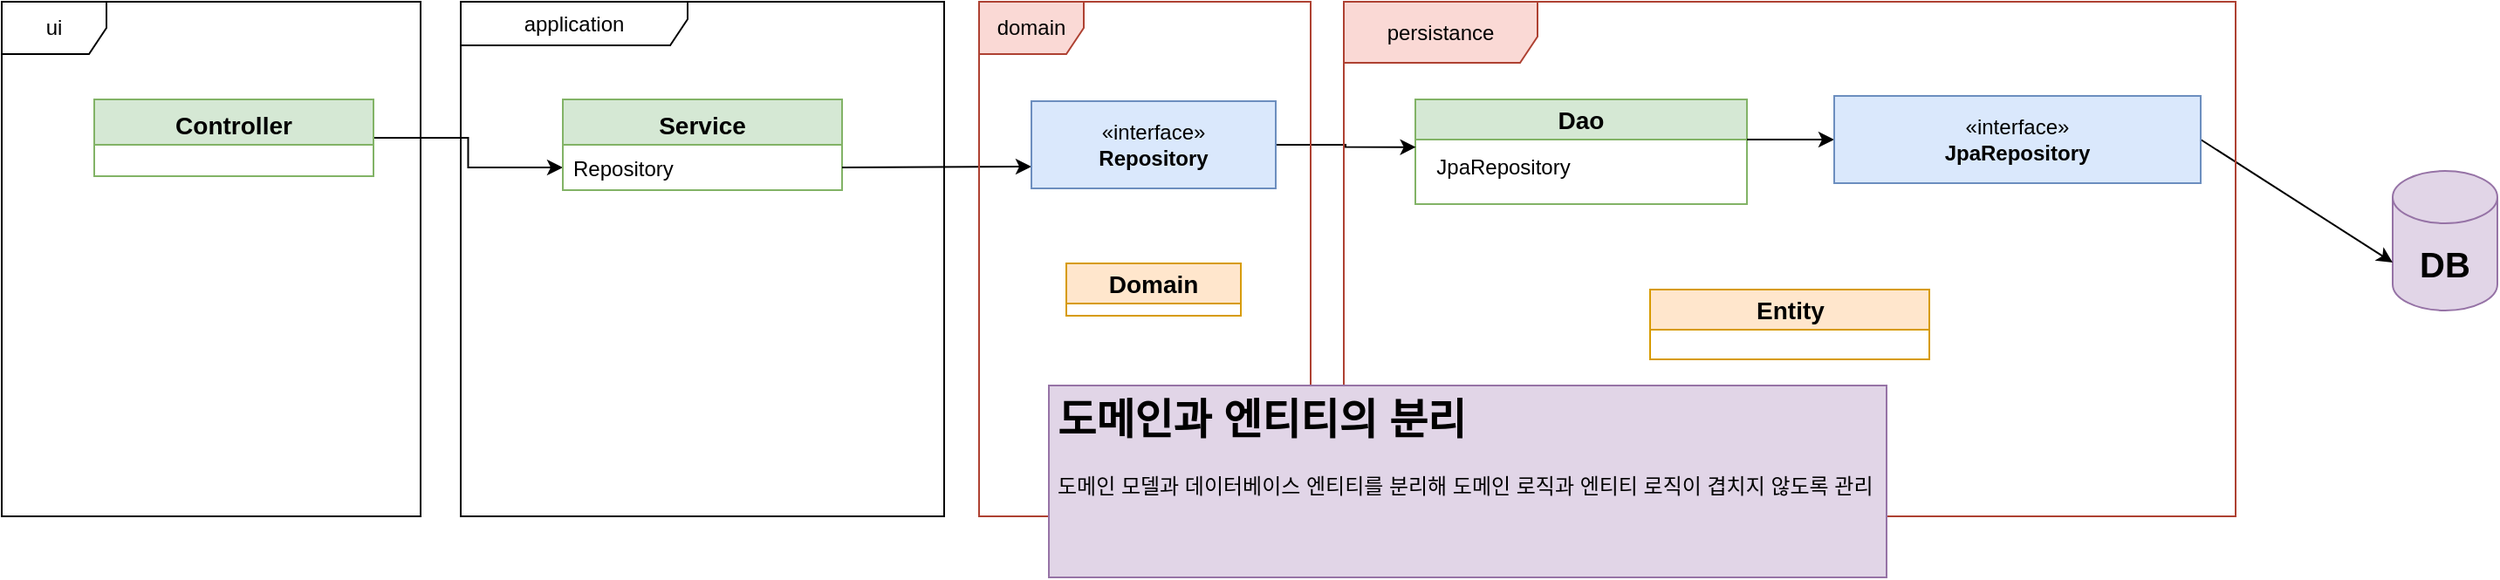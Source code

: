 <mxfile version="21.2.3" type="github">
  <diagram id="C5RBs43oDa-KdzZeNtuy" name="Page-1">
    <mxGraphModel dx="2359" dy="988" grid="1" gridSize="10" guides="1" tooltips="1" connect="1" arrows="1" fold="1" page="1" pageScale="1" pageWidth="827" pageHeight="1169" math="0" shadow="0">
      <root>
        <mxCell id="WIyWlLk6GJQsqaUBKTNV-0" />
        <mxCell id="WIyWlLk6GJQsqaUBKTNV-1" parent="WIyWlLk6GJQsqaUBKTNV-0" />
        <mxCell id="ql3k3Dgkn7e3friNM4CU-59" value="" style="edgeStyle=orthogonalEdgeStyle;rounded=0;orthogonalLoop=1;jettySize=auto;html=1;entryX=0;entryY=0.5;entryDx=0;entryDy=0;" edge="1" parent="WIyWlLk6GJQsqaUBKTNV-1" source="zkfFHV4jXpPFQw0GAbJ--0" target="ql3k3Dgkn7e3friNM4CU-3">
          <mxGeometry relative="1" as="geometry" />
        </mxCell>
        <mxCell id="zkfFHV4jXpPFQw0GAbJ--0" value="Controller" style="swimlane;fontStyle=1;align=center;verticalAlign=top;childLayout=stackLayout;horizontal=1;startSize=26;horizontalStack=0;resizeParent=1;resizeLast=0;collapsible=1;marginBottom=0;rounded=0;shadow=0;strokeWidth=1;fontFamily=Helvetica;fontSize=14;fillColor=#d5e8d4;strokeColor=#82b366;" parent="WIyWlLk6GJQsqaUBKTNV-1" vertex="1">
          <mxGeometry x="-707" y="136" width="160" height="44" as="geometry">
            <mxRectangle x="230" y="140" width="160" height="26" as="alternateBounds" />
          </mxGeometry>
        </mxCell>
        <mxCell id="ql3k3Dgkn7e3friNM4CU-2" value="Service" style="swimlane;fontStyle=1;align=center;verticalAlign=top;childLayout=stackLayout;horizontal=1;startSize=26;horizontalStack=0;resizeParent=1;resizeLast=0;collapsible=1;marginBottom=0;rounded=0;shadow=0;strokeWidth=1;fillColor=#d5e8d4;strokeColor=#82b366;fontSize=14;" vertex="1" parent="WIyWlLk6GJQsqaUBKTNV-1">
          <mxGeometry x="-438.5" y="136" width="160" height="52" as="geometry">
            <mxRectangle x="550" y="140" width="160" height="26" as="alternateBounds" />
          </mxGeometry>
        </mxCell>
        <mxCell id="ql3k3Dgkn7e3friNM4CU-3" value="Repository" style="text;align=left;verticalAlign=top;spacingLeft=4;spacingRight=4;overflow=hidden;rotatable=0;points=[[0,0.5],[1,0.5]];portConstraint=eastwest;" vertex="1" parent="ql3k3Dgkn7e3friNM4CU-2">
          <mxGeometry y="26" width="160" height="26" as="geometry" />
        </mxCell>
        <mxCell id="ql3k3Dgkn7e3friNM4CU-16" value="&lt;font style=&quot;font-size: 14px;&quot;&gt;Domain&lt;/font&gt;" style="swimlane;whiteSpace=wrap;html=1;fillColor=#ffe6cc;strokeColor=#d79b00;startSize=23;" vertex="1" collapsed="1" parent="WIyWlLk6GJQsqaUBKTNV-1">
          <mxGeometry x="-150" y="230" width="100" height="30" as="geometry">
            <mxRectangle x="-23.5" y="310" width="103" height="40" as="alternateBounds" />
          </mxGeometry>
        </mxCell>
        <mxCell id="ql3k3Dgkn7e3friNM4CU-22" value="" style="endArrow=classic;html=1;rounded=0;exitX=1;exitY=0.5;exitDx=0;exitDy=0;entryX=0;entryY=0.75;entryDx=0;entryDy=0;" edge="1" parent="WIyWlLk6GJQsqaUBKTNV-1" source="ql3k3Dgkn7e3friNM4CU-3" target="ql3k3Dgkn7e3friNM4CU-37">
          <mxGeometry width="50" height="50" relative="1" as="geometry">
            <mxPoint x="-227" y="405" as="sourcePoint" />
            <mxPoint x="-47" y="162" as="targetPoint" />
          </mxGeometry>
        </mxCell>
        <mxCell id="ql3k3Dgkn7e3friNM4CU-24" value="&lt;font style=&quot;font-size: 14px;&quot;&gt;Dao&lt;/font&gt;" style="swimlane;whiteSpace=wrap;html=1;fillColor=#d5e8d4;strokeColor=#82b366;" vertex="1" parent="WIyWlLk6GJQsqaUBKTNV-1">
          <mxGeometry x="50" y="136" width="190" height="60" as="geometry" />
        </mxCell>
        <mxCell id="ql3k3Dgkn7e3friNM4CU-25" value="JpaRepository" style="text;html=1;align=center;verticalAlign=middle;resizable=0;points=[];autosize=1;strokeColor=none;fillColor=none;" vertex="1" parent="ql3k3Dgkn7e3friNM4CU-24">
          <mxGeometry y="24" width="100" height="30" as="geometry" />
        </mxCell>
        <mxCell id="ql3k3Dgkn7e3friNM4CU-29" value="" style="endArrow=classic;html=1;rounded=0;entryX=0;entryY=0.5;entryDx=0;entryDy=0;" edge="1" parent="WIyWlLk6GJQsqaUBKTNV-1" target="ql3k3Dgkn7e3friNM4CU-38">
          <mxGeometry width="50" height="50" relative="1" as="geometry">
            <mxPoint x="240" y="159" as="sourcePoint" />
            <mxPoint x="280" y="162" as="targetPoint" />
          </mxGeometry>
        </mxCell>
        <mxCell id="ql3k3Dgkn7e3friNM4CU-31" value="&lt;b&gt;&lt;font style=&quot;font-size: 20px;&quot;&gt;DB&lt;/font&gt;&lt;/b&gt;" style="shape=cylinder3;whiteSpace=wrap;html=1;boundedLbl=1;backgroundOutline=1;size=15;fillColor=#e1d5e7;strokeColor=#9673a6;" vertex="1" parent="WIyWlLk6GJQsqaUBKTNV-1">
          <mxGeometry x="610" y="177" width="60" height="80" as="geometry" />
        </mxCell>
        <mxCell id="ql3k3Dgkn7e3friNM4CU-35" value="" style="endArrow=classic;html=1;rounded=0;exitX=1;exitY=0.5;exitDx=0;exitDy=0;entryX=0;entryY=0;entryDx=0;entryDy=52.5;entryPerimeter=0;" edge="1" parent="WIyWlLk6GJQsqaUBKTNV-1" source="ql3k3Dgkn7e3friNM4CU-38" target="ql3k3Dgkn7e3friNM4CU-31">
          <mxGeometry width="50" height="50" relative="1" as="geometry">
            <mxPoint x="700" y="157" as="sourcePoint" />
            <mxPoint x="600" y="482.5" as="targetPoint" />
          </mxGeometry>
        </mxCell>
        <mxCell id="ql3k3Dgkn7e3friNM4CU-61" value="" style="edgeStyle=orthogonalEdgeStyle;rounded=0;orthogonalLoop=1;jettySize=auto;html=1;entryX=0.003;entryY=0.111;entryDx=0;entryDy=0;entryPerimeter=0;" edge="1" parent="WIyWlLk6GJQsqaUBKTNV-1" source="ql3k3Dgkn7e3friNM4CU-37" target="ql3k3Dgkn7e3friNM4CU-25">
          <mxGeometry relative="1" as="geometry">
            <mxPoint x="50" y="160" as="targetPoint" />
          </mxGeometry>
        </mxCell>
        <mxCell id="ql3k3Dgkn7e3friNM4CU-37" value="«interface»&lt;br&gt;&lt;b&gt;Repository&lt;/b&gt;" style="html=1;whiteSpace=wrap;fillColor=#dae8fc;strokeColor=#6c8ebf;" vertex="1" parent="WIyWlLk6GJQsqaUBKTNV-1">
          <mxGeometry x="-170" y="137" width="140" height="50" as="geometry" />
        </mxCell>
        <mxCell id="ql3k3Dgkn7e3friNM4CU-38" value="«interface»&lt;br&gt;&lt;b&gt;JpaRepository&lt;/b&gt;" style="html=1;whiteSpace=wrap;fillColor=#dae8fc;strokeColor=#6c8ebf;" vertex="1" parent="WIyWlLk6GJQsqaUBKTNV-1">
          <mxGeometry x="290" y="134" width="210" height="50" as="geometry" />
        </mxCell>
        <mxCell id="ql3k3Dgkn7e3friNM4CU-42" value="ui" style="shape=umlFrame;whiteSpace=wrap;html=1;pointerEvents=0;" vertex="1" parent="WIyWlLk6GJQsqaUBKTNV-1">
          <mxGeometry x="-760" y="80" width="240" height="295" as="geometry" />
        </mxCell>
        <mxCell id="ql3k3Dgkn7e3friNM4CU-43" value="&lt;font style=&quot;font-size: 14px;&quot;&gt;Entity&lt;/font&gt;" style="swimlane;whiteSpace=wrap;html=1;fillColor=#ffe6cc;strokeColor=#d79b00;" vertex="1" parent="WIyWlLk6GJQsqaUBKTNV-1">
          <mxGeometry x="184.5" y="245" width="160" height="40" as="geometry" />
        </mxCell>
        <mxCell id="ql3k3Dgkn7e3friNM4CU-44" value="application" style="shape=umlFrame;whiteSpace=wrap;html=1;pointerEvents=0;width=130;height=25;" vertex="1" parent="WIyWlLk6GJQsqaUBKTNV-1">
          <mxGeometry x="-497" y="80" width="277" height="295" as="geometry" />
        </mxCell>
        <mxCell id="ql3k3Dgkn7e3friNM4CU-45" value="domain" style="shape=umlFrame;whiteSpace=wrap;html=1;pointerEvents=0;fillColor=#fad9d5;strokeColor=#ae4132;" vertex="1" parent="WIyWlLk6GJQsqaUBKTNV-1">
          <mxGeometry x="-200" y="80" width="190" height="295" as="geometry" />
        </mxCell>
        <mxCell id="ql3k3Dgkn7e3friNM4CU-46" value="persistance" style="shape=umlFrame;whiteSpace=wrap;html=1;pointerEvents=0;width=111;height=35;fillColor=#fad9d5;strokeColor=#ae4132;" vertex="1" parent="WIyWlLk6GJQsqaUBKTNV-1">
          <mxGeometry x="9" y="80" width="511" height="295" as="geometry" />
        </mxCell>
        <mxCell id="ql3k3Dgkn7e3friNM4CU-62" value="&lt;h1&gt;도메인과 엔티티의 분리&lt;/h1&gt;&lt;div&gt;도메인 모델과 데이터베이스 엔티티를 분리해 도메인 로직과 엔티티 로직이 겹치지 않도록 관리&lt;/div&gt;" style="text;html=1;spacing=5;spacingTop=-20;whiteSpace=wrap;overflow=hidden;rounded=0;fillColor=#e1d5e7;strokeColor=#9673a6;" vertex="1" parent="WIyWlLk6GJQsqaUBKTNV-1">
          <mxGeometry x="-160" y="300" width="480" height="110" as="geometry" />
        </mxCell>
      </root>
    </mxGraphModel>
  </diagram>
</mxfile>
